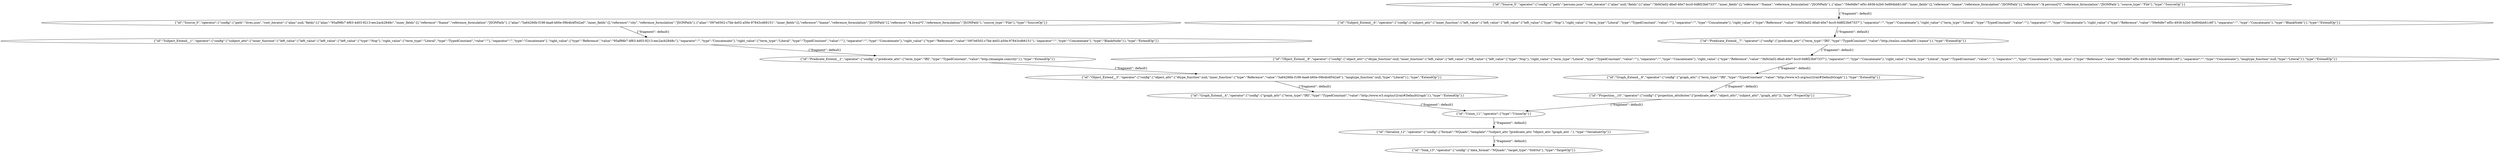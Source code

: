 digraph {
    0 [ label = "{\"id\":\"Source_0\",\"operator\":{\"config\":{\"path\":\"lives.json\",\"root_iterator\":{\"alias\":null,\"fields\":[{\"alias\":\"95af98b7-4f63-4d03-9213-eec2acb2848c\",\"inner_fields\":[],\"reference\":\"fname\",\"reference_formulation\":\"JSONPath\"},{\"alias\":\"5a64266b-f198-4aa6-b60e-09b4b4f542a0\",\"inner_fields\":[],\"reference\":\"city\",\"reference_formulation\":\"JSONPath\"},{\"alias\":\"097e6502-c7bb-4e02-a50e-97843cd66151\",\"inner_fields\":[],\"reference\":\"lname\",\"reference_formulation\":\"JSONPath\"}],\"reference\":\"$.lives[*]\",\"reference_formulation\":\"JSONPath\"},\"source_type\":\"File\"},\"type\":\"SourceOp\"}}" ]
    1 [ label = "{\"id\":\"Subject_Extend__1\",\"operator\":{\"config\":{\"subject_attr\":{\"inner_function\":{\"left_value\":{\"left_value\":{\"left_value\":{\"left_value\":{\"type\":\"Nop\"},\"right_value\":{\"term_type\":\"Literal\",\"type\":\"TypedConstant\",\"value\":\"\"},\"separator\":\"\",\"type\":\"Concatenate\"},\"right_value\":{\"type\":\"Reference\",\"value\":\"95af98b7-4f63-4d03-9213-eec2acb2848c\"},\"separator\":\"\",\"type\":\"Concatenate\"},\"right_value\":{\"term_type\":\"Literal\",\"type\":\"TypedConstant\",\"value\":\"\"},\"separator\":\"\",\"type\":\"Concatenate\"},\"right_value\":{\"type\":\"Reference\",\"value\":\"097e6502-c7bb-4e02-a50e-97843cd66151\"},\"separator\":\"\",\"type\":\"Concatenate\"},\"type\":\"BlankNode\"}},\"type\":\"ExtendOp\"}}" ]
    2 [ label = "{\"id\":\"Predicate_Extend__2\",\"operator\":{\"config\":{\"predicate_attr\":{\"term_type\":\"IRI\",\"type\":\"TypedConstant\",\"value\":\"http://example.com/city\"}},\"type\":\"ExtendOp\"}}" ]
    3 [ label = "{\"id\":\"Object_Extend__3\",\"operator\":{\"config\":{\"object_attr\":{\"dtype_function\":null,\"inner_function\":{\"type\":\"Reference\",\"value\":\"5a64266b-f198-4aa6-b60e-09b4b4f542a0\"},\"langtype_function\":null,\"type\":\"Literal\"}},\"type\":\"ExtendOp\"}}" ]
    4 [ label = "{\"id\":\"Graph_Extend__4\",\"operator\":{\"config\":{\"graph_attr\":{\"term_type\":\"IRI\",\"type\":\"TypedConstant\",\"value\":\"http://www.w3.org/ns/r2rml#DefaultGraph\"}},\"type\":\"ExtendOp\"}}" ]
    5 [ label = "{\"id\":\"Source_5\",\"operator\":{\"config\":{\"path\":\"persons.json\",\"root_iterator\":{\"alias\":null,\"fields\":[{\"alias\":\"3bf43a02-d6a0-40e7-bcc0-0d8f23b67337\",\"inner_fields\":[],\"reference\":\"fname\",\"reference_formulation\":\"JSONPath\"},{\"alias\":\"59e9dfe7-ef5c-4936-b2b0-5e894bb81c6f\",\"inner_fields\":[],\"reference\":\"lname\",\"reference_formulation\":\"JSONPath\"}],\"reference\":\"$.persons[*]\",\"reference_formulation\":\"JSONPath\"},\"source_type\":\"File\"},\"type\":\"SourceOp\"}}" ]
    6 [ label = "{\"id\":\"Subject_Extend__6\",\"operator\":{\"config\":{\"subject_attr\":{\"inner_function\":{\"left_value\":{\"left_value\":{\"left_value\":{\"left_value\":{\"type\":\"Nop\"},\"right_value\":{\"term_type\":\"Literal\",\"type\":\"TypedConstant\",\"value\":\"\"},\"separator\":\"\",\"type\":\"Concatenate\"},\"right_value\":{\"type\":\"Reference\",\"value\":\"3bf43a02-d6a0-40e7-bcc0-0d8f23b67337\"},\"separator\":\"\",\"type\":\"Concatenate\"},\"right_value\":{\"term_type\":\"Literal\",\"type\":\"TypedConstant\",\"value\":\"\"},\"separator\":\"\",\"type\":\"Concatenate\"},\"right_value\":{\"type\":\"Reference\",\"value\":\"59e9dfe7-ef5c-4936-b2b0-5e894bb81c6f\"},\"separator\":\"\",\"type\":\"Concatenate\"},\"type\":\"BlankNode\"}},\"type\":\"ExtendOp\"}}" ]
    7 [ label = "{\"id\":\"Predicate_Extend__7\",\"operator\":{\"config\":{\"predicate_attr\":{\"term_type\":\"IRI\",\"type\":\"TypedConstant\",\"value\":\"http://xmlns.com/foaf/0.1/name\"}},\"type\":\"ExtendOp\"}}" ]
    8 [ label = "{\"id\":\"Object_Extend__8\",\"operator\":{\"config\":{\"object_attr\":{\"dtype_function\":null,\"inner_function\":{\"left_value\":{\"left_value\":{\"left_value\":{\"left_value\":{\"type\":\"Nop\"},\"right_value\":{\"term_type\":\"Literal\",\"type\":\"TypedConstant\",\"value\":\"\"},\"separator\":\"\",\"type\":\"Concatenate\"},\"right_value\":{\"type\":\"Reference\",\"value\":\"3bf43a02-d6a0-40e7-bcc0-0d8f23b67337\"},\"separator\":\"\",\"type\":\"Concatenate\"},\"right_value\":{\"term_type\":\"Literal\",\"type\":\"TypedConstant\",\"value\":\" \"},\"separator\":\"\",\"type\":\"Concatenate\"},\"right_value\":{\"type\":\"Reference\",\"value\":\"59e9dfe7-ef5c-4936-b2b0-5e894bb81c6f\"},\"separator\":\"\",\"type\":\"Concatenate\"},\"langtype_function\":null,\"type\":\"Literal\"}},\"type\":\"ExtendOp\"}}" ]
    9 [ label = "{\"id\":\"Graph_Extend__9\",\"operator\":{\"config\":{\"graph_attr\":{\"term_type\":\"IRI\",\"type\":\"TypedConstant\",\"value\":\"http://www.w3.org/ns/r2rml#DefaultGraph\"}},\"type\":\"ExtendOp\"}}" ]
    10 [ label = "{\"id\":\"Projection__10\",\"operator\":{\"config\":{\"projection_attributes\":[\"predicate_attr\",\"object_attr\",\"subject_attr\",\"graph_attr\"]},\"type\":\"ProjectOp\"}}" ]
    11 [ label = "{\"id\":\"Union_11\",\"operator\":{\"type\":\"UnionOp\"}}" ]
    12 [ label = "{\"id\":\"Serialize_12\",\"operator\":{\"config\":{\"format\":\"NQuads\",\"template\":\"?subject_attr ?predicate_attr ?object_attr ?graph_attr .\"},\"type\":\"SerializerOp\"}}" ]
    13 [ label = "{\"id\":\"Sink_13\",\"operator\":{\"config\":{\"data_format\":\"NQuads\",\"target_type\":\"StdOut\"},\"type\":\"TargetOp\"}}" ]
    0 -> 1 [ label = "{\"fragment\": default}" ]
    1 -> 2 [ label = "{\"fragment\": default}" ]
    2 -> 3 [ label = "{\"fragment\": default}" ]
    3 -> 4 [ label = "{\"fragment\": default}" ]
    5 -> 6 [ label = "{\"fragment\": default}" ]
    6 -> 7 [ label = "{\"fragment\": default}" ]
    7 -> 8 [ label = "{\"fragment\": default}" ]
    8 -> 9 [ label = "{\"fragment\": default}" ]
    9 -> 10 [ label = "{\"fragment\": default}" ]
    4 -> 11 [ label = "{\"fragment\": default}" ]
    10 -> 11 [ label = "{\"fragment\": default}" ]
    11 -> 12 [ label = "{\"fragment\": default}" ]
    12 -> 13 [ label = "{\"fragment\": default}" ]
}
